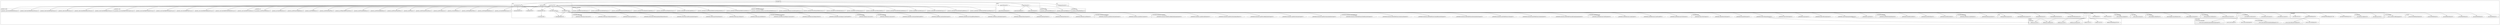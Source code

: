 digraph {
  subgraph cluster_ {
    label = "";
    labeljust = l;
    subgraph cluster_core {
      label = "core";
      labeljust = l;
      node[shape=ellipse];
      Template_core_Constructor [label="core.Constructor.ftl (34)"];
      node[shape=ellipse];
      Template_core_Attribute [label="core.Attribute.ftl (114)"];
      node[shape=ellipse];
      Template_core_Class [label="core.Class.ftl (33)"];
      node[shape=ellipse];
      Template_core_Interface [label="core.Interface.ftl (14)"];
      node[shape=ellipse];
      Template_core_EmptyBody [label="core.EmptyBody.ftl (35)"];
      node[shape=ellipse];
      Template_core_Annotations [label="core.Annotations.ftl (15)"];
      node[shape=ellipse];
      Template_core_Method [label="core.Method.ftl (1307)"];
      node[shape=ellipse];
      Template_core_Imports [label="core.Imports.ftl (47)"];
      node[shape=ellipse];
      Template_core_Value [label="core.Value.ftl (60)"];
      node[shape=ellipse];
      Template_core_Enum [label="core.Enum.ftl (1)"];
    }
    subgraph cluster__symboltable_serialization_symbolDeSer {
      label = "_symboltable.serialization.symbolDeSer";
      labeljust = l;
      node[shape=ellipse];
      Template__symboltable_serialization_symbolDeSer_Serialize [label="_symboltable.serialization.symbolDeSer.Serialize.ftl (1)"];
      node[shape=ellipse];
      Template__symboltable_serialization_symbolDeSer_DeserializeString [label="_symboltable.serialization.symbolDeSer.DeserializeString.ftl (1)"];
    }
    subgraph cluster__symboltable_serialization_scopeDeSer {
      label = "_symboltable.serialization.scopeDeSer";
      labeljust = l;
      node[shape=ellipse];
      Template__symboltable_serialization_scopeDeSer_DeserializeArtifactScope [label="_symboltable.serialization.scopeDeSer.DeserializeArtifactScope.ftl (1)"];
      node[shape=ellipse];
      Template__symboltable_serialization_scopeDeSer_DeserializeScope [label="_symboltable.serialization.scopeDeSer.DeserializeScope.ftl (1)"];
      node[shape=ellipse];
      Template__symboltable_serialization_scopeDeSer_AddAndLinkSubScopes [label="_symboltable.serialization.scopeDeSer.AddAndLinkSubScopes.ftl (1)"];
      node[shape=ellipse];
      Template__symboltable_serialization_scopeDeSer_DeserializeJsonObject [label="_symboltable.serialization.scopeDeSer.DeserializeJsonObject.ftl (1)"];
      node[shape=ellipse];
      Template__symboltable_serialization_scopeDeSer_AddSymbols [label="_symboltable.serialization.scopeDeSer.AddSymbols.ftl (1)"];
      node[shape=ellipse];
      Template__symboltable_serialization_scopeDeSer_AddAndLinkSpanningSymbol [label="_symboltable.serialization.scopeDeSer.AddAndLinkSpanningSymbol.ftl (1)"];
    }
    subgraph cluster__symboltable_serialization_symbolTablePrinter {
      label = "_symboltable.serialization.symbolTablePrinter";
      labeljust = l;
      node[shape=ellipse];
      Template__symboltable_serialization_symbolTablePrinter_VisitScope [label="_symboltable.serialization.symbolTablePrinter.VisitScope.ftl (1)"];
      node[shape=ellipse];
      Template__symboltable_serialization_symbolTablePrinter_HasSymbolsInSubScopes [label="_symboltable.serialization.symbolTablePrinter.HasSymbolsInSubScopes.ftl (1)"];
      node[shape=ellipse];
      Template__symboltable_serialization_symbolTablePrinter_SerializeRelevantSubScopes [label="_symboltable.serialization.symbolTablePrinter.SerializeRelevantSubScopes.ftl (1)"];
      node[shape=ellipse];
      Template__symboltable_serialization_symbolTablePrinter_SerializeLocalSymbols [label="_symboltable.serialization.symbolTablePrinter.SerializeLocalSymbols.ftl (1)"];
      node[shape=ellipse];
      Template__symboltable_serialization_symbolTablePrinter_FilterRelevantSubScopes [label="_symboltable.serialization.symbolTablePrinter.FilterRelevantSubScopes.ftl (1)"];
      node[shape=ellipse];
      Template__symboltable_serialization_symbolTablePrinter_AddScopeSpanningSymbol [label="_symboltable.serialization.symbolTablePrinter.AddScopeSpanningSymbol.ftl (1)"];
      node[shape=ellipse];
      Template__symboltable_serialization_symbolTablePrinter_SerializeSymbol [label="_symboltable.serialization.symbolTablePrinter.SerializeSymbol.ftl (1)"];
    }
    subgraph cluster__symboltable_symboltablecreator {
      label = "_symboltable.symboltablecreator";
      labeljust = l;
      node[shape=ellipse];
      Template__symboltable_symboltablecreator_CreateScope [label="_symboltable.symboltablecreator.CreateScope.ftl (1)"];
      node[shape=ellipse];
      Template__symboltable_symboltablecreator_VisitNoSymbol [label="_symboltable.symboltablecreator.VisitNoSymbol.ftl (5)"];
      node[shape=ellipse];
      Template__symboltable_symboltablecreator_PutOnStack [label="_symboltable.symboltablecreator.PutOnStack.ftl (1)"];
      node[shape=ellipse];
      Template__symboltable_symboltablecreator_CreateFromAST [label="_symboltable.symboltablecreator.CreateFromAST.ftl (1)"];
    }
    subgraph cluster__symboltable_artifactscope {
      label = "_symboltable.artifactscope";
      labeljust = l;
      node[shape=ellipse];
      Template__symboltable_artifactscope_CheckIfContinueAsSubScope [label="_symboltable.artifactscope.CheckIfContinueAsSubScope.ftl (1)"];
      node[shape=ellipse];
      Template__symboltable_artifactscope_GetRemainingNameForResolveDown [label="_symboltable.artifactscope.GetRemainingNameForResolveDown.ftl (1)"];
      node[shape=ellipse];
      Template__symboltable_artifactscope_Constructor [label="_symboltable.artifactscope.Constructor.ftl (1)"];
      node[shape=ellipse];
      Template__symboltable_artifactscope_Build [label="_symboltable.artifactscope.Build.ftl (1)"];
      node[shape=ellipse];
      Template__symboltable_artifactscope_GetTopLevelSymbol [label="_symboltable.artifactscope.GetTopLevelSymbol.ftl (1)"];
      node[shape=ellipse];
      Template__symboltable_artifactscope_GetFilePath [label="_symboltable.artifactscope.GetFilePath.ftl (1)"];
      node[shape=ellipse];
      Template__symboltable_artifactscope_GetName [label="_symboltable.artifactscope.GetName.ftl (1)"];
      node[shape=ellipse];
      Template__symboltable_artifactscope_IsPresentName [label="_symboltable.artifactscope.IsPresentName.ftl (1)"];
    }
    subgraph cluster__symboltable_scope {
      label = "_symboltable.scope";
      labeljust = l;
      node[shape=ellipse];
      Template__symboltable_scope_Build [label="_symboltable.scope.Build.ftl (1)"];
      node[shape=ellipse];
      Template__symboltable_scope_SetSpanningSymbolAbsent [label="_symboltable.scope.SetSpanningSymbolAbsent.ftl (1)"];
      node[shape=ellipse];
      Template__symboltable_scope_SetEnclosingScope [label="_symboltable.scope.SetEnclosingScope.ftl (1)"];
      node[shape=ellipse];
      Template__symboltable_scope_Accept [label="_symboltable.scope.Accept.ftl (1)"];
      node[shape=ellipse];
      Template__symboltable_scope_SetSubScopes [label="_symboltable.scope.SetSubScopes.ftl (1)"];
      node[shape=ellipse];
      Template__symboltable_scope_SetSpanningSymbol [label="_symboltable.scope.SetSpanningSymbol.ftl (1)"];
      node[shape=ellipse];
      Template__symboltable_scope_AddSubScope [label="_symboltable.scope.AddSubScope.ftl (1)"];
      node[shape=ellipse];
      Template__symboltable_scope_RemoveSubScope [label="_symboltable.scope.RemoveSubScope.ftl (1)"];
      node[shape=ellipse];
      Template__symboltable_scope_GetSubScopes [label="_symboltable.scope.GetSubScopes.ftl (1)"];
    }
    subgraph cluster__symboltable_symboltablecreatordelegator {
      label = "_symboltable.symboltablecreatordelegator";
      labeljust = l;
      node[shape=ellipse];
      Template__symboltable_symboltablecreatordelegator_Constructor [label="_symboltable.symboltablecreatordelegator.Constructor.ftl (1)"];
      node[shape=ellipse];
      Template__symboltable_symboltablecreatordelegator_Build [label="_symboltable.symboltablecreatordelegator.Build.ftl (1)"];
      node[shape=ellipse];
      Template__symboltable_symboltablecreatordelegator_CreateFromAST [label="_symboltable.symboltablecreatordelegator.CreateFromAST.ftl (1)"];
    }
    subgraph cluster__symboltable_language {
      label = "_symboltable.language";
      labeljust = l;
      node[shape=ellipse];
      Template__symboltable_language_Constructor [label="_symboltable.language.Constructor.ftl (1)"];
    }
    subgraph cluster__symboltable_symTabMill {
      label = "_symboltable.symTabMill";
      labeljust = l;
      node[shape=ellipse];
      Template__symboltable_symTabMill_GetMill [label="_symboltable.symTabMill.GetMill.ftl (1)"];
      node[shape=ellipse];
      Template__symboltable_symTabMill_BuilderMethod [label="_symboltable.symTabMill.BuilderMethod.ftl (6)"];
      node[shape=ellipse];
      Template__symboltable_symTabMill_InitMe [label="_symboltable.symTabMill.InitMe.ftl (1)"];
      node[shape=ellipse];
      Template__symboltable_symTabMill_Reset [label="_symboltable.symTabMill.Reset.ftl (1)"];
    }
    subgraph cluster__symboltable_globalscope {
      label = "_symboltable.globalscope";
      labeljust = l;
      node[shape=ellipse];
      Template__symboltable_globalscope_Build [label="_symboltable.globalscope.Build.ftl (1)"];
      node[shape=ellipse];
      Template__symboltable_globalscope_CacheMethod [label="_symboltable.globalscope.CacheMethod.ftl (1)"];
    }
    subgraph cluster__symboltable_modelloader {
      label = "_symboltable.modelloader";
      labeljust = l;
      node[shape=ellipse];
      Template__symboltable_modelloader_CreateSymbolTableFromAST [label="_symboltable.modelloader.CreateSymbolTableFromAST.ftl (1)"];
      node[shape=ellipse];
      Template__symboltable_modelloader_Constructor [label="_symboltable.modelloader.Constructor.ftl (1)"];
      node[shape=ellipse];
      Template__symboltable_modelloader_LoadModels [label="_symboltable.modelloader.LoadModels.ftl (1)"];
      node[shape=ellipse];
      Template__symboltable_modelloader_Resolve [label="_symboltable.modelloader.Resolve.ftl (1)"];
      node[shape=ellipse];
      Template__symboltable_modelloader_Build [label="_symboltable.modelloader.Build.ftl (1)"];
      node[shape=ellipse];
      Template__symboltable_modelloader_ResolveSymbol [label="_symboltable.modelloader.ResolveSymbol.ftl (1)"];
      node[shape=ellipse];
      Template__symboltable_modelloader_LoadModelsIntoScope [label="_symboltable.modelloader.LoadModelsIntoScope.ftl (1)"];
      node[shape=ellipse];
      Template__symboltable_modelloader_ShowWarningIfParsedModels [label="_symboltable.modelloader.ShowWarningIfParsedModels.ftl (1)"];
      node[shape=ellipse];
      Template__symboltable_modelloader_LoadSymbolsIntoScope [label="_symboltable.modelloader.LoadSymbolsIntoScope.ftl (1)"];
    }
    subgraph cluster_parser {
      label = "parser";
      labeljust = l;
      node[shape=ellipse];
      Template_parser_MCParserMethods [label="parser.MCParserMethods.ftl (5)"];
      node[shape=ellipse];
      Template_parser_Parser [label="parser.Parser.ftl (1)"];
      node[shape=ellipse];
      Template_parser_MCParser [label="parser.MCParser.ftl (1)"];
      node[shape=ellipse];
      Template_parser_ParserHeader [label="parser.ParserHeader.ftl (1)"];
      node[shape=ellipse];
      Template_parser_LexerMember [label="parser.LexerMember.ftl (1)"];
    }
    subgraph cluster_guitartab__symboltable {
      label = "guitartab._symboltable";
      labeljust = l;
      subgraph cluster_guitartab__symboltable_serialization {
        label = "guitartab._symboltable.serialization";
        labeljust = l;
        node[shape=note];
        File_guitartab__symboltable_serialization_GuitarTabScopeDeSer [label="guitartab._symboltable.serialization.GuitarTabScopeDeSer.java (1)"];
        node[shape=note];
        File_guitartab__symboltable_serialization_GuitarTabSymbolTablePrinter [label="guitartab._symboltable.serialization.GuitarTabSymbolTablePrinter.java (1)"];
      }
      node[shape=note];
      File_guitartab__symboltable_GuitarTabArtifactScope [label="guitartab._symboltable.GuitarTabArtifactScope.java (1)"];
      node[shape=note];
      File_guitartab__symboltable_GuitarTabArtifactScopeBuilder [label="guitartab._symboltable.GuitarTabArtifactScopeBuilder.java (1)"];
      node[shape=note];
      File_guitartab__symboltable_GuitarTabSymbolTableCreatorBuilder [label="guitartab._symboltable.GuitarTabSymbolTableCreatorBuilder.java (1)"];
      node[shape=note];
      File_guitartab__symboltable_GuitarTabSymbolTableCreatorDelegatorBuilder [label="guitartab._symboltable.GuitarTabSymbolTableCreatorDelegatorBuilder.java (1)"];
      node[shape=note];
      File_guitartab__symboltable_GuitarTabScopeBuilder [label="guitartab._symboltable.GuitarTabScopeBuilder.java (1)"];
      node[shape=note];
      File_guitartab__symboltable_GuitarTabGlobalScopeBuilder [label="guitartab._symboltable.GuitarTabGlobalScopeBuilder.java (1)"];
      node[shape=note];
      File_guitartab__symboltable_GuitarTabGlobalScope [label="guitartab._symboltable.GuitarTabGlobalScope.java (1)"];
      node[shape=note];
      File_guitartab__symboltable_GuitarTabScope [label="guitartab._symboltable.GuitarTabScope.java (1)"];
      node[shape=note];
      File_guitartab__symboltable_GuitarTabModelLoaderBuilder [label="guitartab._symboltable.GuitarTabModelLoaderBuilder.java (1)"];
      node[shape=note];
      File_guitartab__symboltable_IGuitarTabScope [label="guitartab._symboltable.IGuitarTabScope.java (1)"];
      node[shape=note];
      File_guitartab__symboltable_ICommonGuitarTabSymbol [label="guitartab._symboltable.ICommonGuitarTabSymbol.java (1)"];
      node[shape=note];
      File_guitartab__symboltable_GuitarTabSymTabMill [label="guitartab._symboltable.GuitarTabSymTabMill.java (1)"];
      node[shape=note];
      File_guitartab__symboltable_GuitarTabLanguage [label="guitartab._symboltable.GuitarTabLanguage.java (1)"];
      node[shape=note];
      File_guitartab__symboltable_GuitarTabModelLoader [label="guitartab._symboltable.GuitarTabModelLoader.java (1)"];
      node[shape=note];
      File_guitartab__symboltable_GuitarTabSymbolTableCreator [label="guitartab._symboltable.GuitarTabSymbolTableCreator.java (1)"];
      node[shape=note];
      File_guitartab__symboltable_IGuitarTabGlobalScope [label="guitartab._symboltable.IGuitarTabGlobalScope.java (1)"];
      node[shape=note];
      File_guitartab__symboltable_GuitarTabSymbolTableCreatorDelegator [label="guitartab._symboltable.GuitarTabSymbolTableCreatorDelegator.java (1)"];
    }
    subgraph cluster_guitartab__parser {
      label = "guitartab._parser";
      labeljust = l;
      node[shape=note];
      File_guitartab__parser_GuitarTabAntlr [label="guitartab._parser.GuitarTabAntlr.g4 (1)"];
      node[shape=note];
      File_guitartab__parser_GuitarTabParser [label="guitartab._parser.GuitarTabParser.java (1)"];
    }
    subgraph cluster_guitartab__od {
      label = "guitartab._od";
      labeljust = l;
      node[shape=note];
      File_guitartab__od_GuitarTab2OD [label="guitartab._od.GuitarTab2OD.java (1)"];
    }
    subgraph cluster_guitartab__visitor {
      label = "guitartab._visitor";
      labeljust = l;
      node[shape=note];
      File_guitartab__visitor_GuitarTabDelegatorVisitor [label="guitartab._visitor.GuitarTabDelegatorVisitor.java (1)"];
      node[shape=note];
      File_guitartab__visitor_GuitarTabSymbolVisitor [label="guitartab._visitor.GuitarTabSymbolVisitor.java (1)"];
      node[shape=note];
      File_guitartab__visitor_GuitarTabVisitor [label="guitartab._visitor.GuitarTabVisitor.java (1)"];
      node[shape=note];
      File_guitartab__visitor_GuitarTabScopeVisitor [label="guitartab._visitor.GuitarTabScopeVisitor.java (1)"];
      node[shape=note];
      File_guitartab__visitor_GuitarTabParentAwareVisitor [label="guitartab._visitor.GuitarTabParentAwareVisitor.java (1)"];
      node[shape=note];
      File_guitartab__visitor_GuitarTabInheritanceVisitor [label="guitartab._visitor.GuitarTabInheritanceVisitor.java (1)"];
    }
    subgraph cluster_guitartab__cocos {
      label = "guitartab._cocos";
      labeljust = l;
      node[shape=note];
      File_guitartab__cocos_GuitarTabASTGuitarTabNodeCoCo [label="guitartab._cocos.GuitarTabASTGuitarTabNodeCoCo.java (1)"];
      node[shape=note];
      File_guitartab__cocos_GuitarTabASTLengthLineCoCo [label="guitartab._cocos.GuitarTabASTLengthLineCoCo.java (1)"];
      node[shape=note];
      File_guitartab__cocos_GuitarTabASTTabCoCo [label="guitartab._cocos.GuitarTabASTTabCoCo.java (1)"];
      node[shape=note];
      File_guitartab__cocos_GuitarTabASTSixStringsCoCo [label="guitartab._cocos.GuitarTabASTSixStringsCoCo.java (1)"];
      node[shape=note];
      File_guitartab__cocos_GuitarTabASTCommentCoCo [label="guitartab._cocos.GuitarTabASTCommentCoCo.java (1)"];
      node[shape=note];
      File_guitartab__cocos_GuitarTabASTGuitarStringCoCo [label="guitartab._cocos.GuitarTabASTGuitarStringCoCo.java (1)"];
      node[shape=note];
      File_guitartab__cocos_GuitarTabCoCoChecker [label="guitartab._cocos.GuitarTabCoCoChecker.java (1)"];
    }
    subgraph cluster_guitartab__ast {
      label = "guitartab._ast";
      labeljust = l;
      node[shape=note];
      File_guitartab__ast_ASTTabBuilder [label="guitartab._ast.ASTTabBuilder.java (1)"];
      node[shape=note];
      File_guitartab__ast_ASTGuitarStringBuilder [label="guitartab._ast.ASTGuitarStringBuilder.java (1)"];
      node[shape=note];
      File_guitartab__ast_GuitarTabNodeFactory [label="guitartab._ast.GuitarTabNodeFactory.java (1)"];
      node[shape=note];
      File_guitartab__ast_ASTLengthLineBuilder [label="guitartab._ast.ASTLengthLineBuilder.java (1)"];
      node[shape=note];
      File_guitartab__ast_GuitarTabLiterals [label="guitartab._ast.GuitarTabLiterals.java (1)"];
      node[shape=note];
      File_guitartab__ast_ASTLengthLineTOP [label="guitartab._ast.ASTLengthLineTOP.java (1)"];
      node[shape=note];
      File_guitartab__ast_GuitarTabMill [label="guitartab._ast.GuitarTabMill.java (1)"];
      node[shape=note];
      File_guitartab__ast_ASTComment [label="guitartab._ast.ASTComment.java (1)"];
      node[shape=note];
      File_guitartab__ast_ASTConstantsGuitarTab [label="guitartab._ast.ASTConstantsGuitarTab.java (1)"];
      node[shape=note];
      File_guitartab__ast_ASTTab [label="guitartab._ast.ASTTab.java (1)"];
      node[shape=note];
      File_guitartab__ast_ASTGuitarStringTOP [label="guitartab._ast.ASTGuitarStringTOP.java (1)"];
      node[shape=note];
      File_guitartab__ast_ASTSixStringsBuilder [label="guitartab._ast.ASTSixStringsBuilder.java (1)"];
      node[shape=note];
      File_guitartab__ast_ASTCommentBuilder [label="guitartab._ast.ASTCommentBuilder.java (1)"];
      node[shape=note];
      File_guitartab__ast_MCBasicsMillForGuitarTab [label="guitartab._ast.MCBasicsMillForGuitarTab.java (1)"];
      node[shape=note];
      File_guitartab__ast_ASTGuitarTabNode [label="guitartab._ast.ASTGuitarTabNode.java (1)"];
      node[shape=note];
      File_guitartab__ast_ASTSixStringsTOP [label="guitartab._ast.ASTSixStringsTOP.java (1)"];
    }
    subgraph cluster_data {
      label = "data";
      labeljust = l;
      node[shape=ellipse];
      Template_data_DeepEqualsWithComments [label="data.DeepEqualsWithComments.ftl (5)"];
      node[shape=ellipse];
      Template_data_EqualsWithComments [label="data.EqualsWithComments.ftl (5)"];
      node[shape=ellipse];
      Template_data_DeepCloneWithParameters [label="data.DeepCloneWithParameters.ftl (5)"];
      node[shape=ellipse];
      Template_data_DeepEqualsWithOrder [label="data.DeepEqualsWithOrder.ftl (5)"];
      node[shape=ellipse];
      Template_data_EqualAttributes [label="data.EqualAttributes.ftl (5)"];
    }
    subgraph cluster_od {
      label = "od";
      labeljust = l;
      node[shape=ellipse];
      Template_od_DiagramVisitor [label="od.DiagramVisitor.ftl (1)"];
    }
    subgraph cluster_methods {
      label = "methods";
      labeljust = l;
      subgraph cluster_methods_opt {
        label = "methods.opt";
        labeljust = l;
        node[shape=ellipse];
        Template_methods_opt_IsPresent [label="methods.opt.IsPresent.ftl (9)"];
        node[shape=ellipse];
        Template_methods_opt_Set [label="methods.opt.Set.ftl (4)"];
        node[shape=ellipse];
        Template_methods_opt_Get [label="methods.opt.Get.ftl (9)"];
        node[shape=ellipse];
        Template_methods_opt_SetAbsent [label="methods.opt.SetAbsent.ftl (4)"];
      }
      node[shape=ellipse];
      Template_methods_Set [label="methods.Set.ftl (21)"];
      node[shape=ellipse];
      Template_methods_Get [label="methods.Get.ftl (52)"];
      node[shape=ellipse];
      Template_methods_MethodDelegate [label="methods.MethodDelegate.ftl (518)"];
    }
    subgraph cluster__visitor {
      label = "_visitor";
      labeljust = l;
      subgraph cluster__visitor_parentaware {
        label = "_visitor.parentaware";
        labeljust = l;
        node[shape=ellipse];
        Template__visitor_parentaware_Travers [label="_visitor.parentaware.Travers.ftl (5)"];
        node[shape=ellipse];
        Template__visitor_parentaware_GetParent [label="_visitor.parentaware.GetParent.ftl (1)"];
      }
      subgraph cluster__visitor_delegator {
        label = "_visitor.delegator";
        labeljust = l;
        node[shape=ellipse];
        Template__visitor_delegator_SetVisitor [label="_visitor.delegator.SetVisitor.ftl (2)"];
        node[shape=ellipse];
        Template__visitor_delegator_VisitorMethods [label="_visitor.delegator.VisitorMethods.ftl (28)"];
        node[shape=ellipse];
        Template__visitor_delegator_SetRealThis [label="_visitor.delegator.SetRealThis.ftl (1)"];
      }
      subgraph cluster__visitor_scope {
        label = "_visitor.scope";
        labeljust = l;
        node[shape=ellipse];
        Template__visitor_scope_Traverse [label="_visitor.scope.Traverse.ftl (2)"];
      }
      subgraph cluster__visitor_inheritance {
        label = "_visitor.inheritance";
        labeljust = l;
        node[shape=ellipse];
        Template__visitor_inheritance_Handle [label="_visitor.inheritance.Handle.ftl (6)"];
      }
      node[shape=ellipse];
      Template__visitor_Traverse [label="_visitor.Traverse.ftl (5)"];
      node[shape=ellipse];
      Template__visitor_Handle [label="_visitor.Handle.ftl (8)"];
    }
    subgraph cluster__ast_ast_class {
      label = "_ast.ast_class";
      labeljust = l;
      subgraph cluster__ast_ast_class_builder {
        label = "_ast.ast_class.builder";
        labeljust = l;
        node[shape=ellipse];
        Template__ast_ast_class_builder_ASTCNodeInit [label="_ast.ast_class.builder.ASTCNodeInit.ftl (5)"];
        node[shape=ellipse];
        Template__ast_ast_class_builder_ASTCNodeMethodDelegate [label="_ast.ast_class.builder.ASTCNodeMethodDelegate.ftl (170)"];
      }
      subgraph cluster__ast_ast_class_symboltable {
        label = "_ast.ast_class.symboltable";
        labeljust = l;
        node[shape=ellipse];
        Template__ast_ast_class_symboltable_InheritedSetEnclosingScope [label="_ast.ast_class.symboltable.InheritedSetEnclosingScope.ftl (5)"];
      }
      node[shape=ellipse];
      Template__ast_ast_class_Accept [label="_ast.ast_class.Accept.ftl (5)"];
      node[shape=ellipse];
      Template__ast_ast_class_AcceptSuper [label="_ast.ast_class.AcceptSuper.ftl (5)"];
      node[shape=ellipse];
      Template__ast_ast_class_GetChildren [label="_ast.ast_class.GetChildren.ftl (5)"];
    }
    subgraph cluster__ast_nodefactory {
      label = "_ast.nodefactory";
      labeljust = l;
      node[shape=ellipse];
      Template__ast_nodefactory_Create [label="_ast.nodefactory.Create.ftl (5)"];
      node[shape=ellipse];
      Template__ast_nodefactory_DoCreate [label="_ast.nodefactory.DoCreate.ftl (5)"];
      node[shape=ellipse];
      Template__ast_nodefactory_GetFactory [label="_ast.nodefactory.GetFactory.ftl (1)"];
    }
    subgraph cluster__ast_builder {
      label = "_ast.builder";
      labeljust = l;
      subgraph cluster__ast_builder_opt {
        label = "_ast.builder.opt";
        labeljust = l;
        node[shape=ellipse];
        Template__ast_builder_opt_Set [label="_ast.builder.opt.Set.ftl (5)"];
        node[shape=ellipse];
        Template__ast_builder_opt_SetAbsent [label="_ast.builder.opt.SetAbsent.ftl (5)"];
      }
      node[shape=ellipse];
      Template__ast_builder_BuildMethod [label="_ast.builder.BuildMethod.ftl (5)"];
      node[shape=ellipse];
      Template__ast_builder_Set [label="_ast.builder.Set.ftl (22)"];
      node[shape=ellipse];
      Template__ast_builder_IsValidMethod [label="_ast.builder.IsValidMethod.ftl (10)"];
      node[shape=ellipse];
      Template__ast_builder_MethodDelegate [label="_ast.builder.MethodDelegate.ftl (154)"];
    }
    subgraph cluster__ast_ast_constants {
      label = "_ast.ast_constants";
      labeljust = l;
      node[shape=ellipse];
      Template__ast_ast_constants_GetAllLanguages [label="_ast.ast_constants.GetAllLanguages.ftl (1)"];
    }
    subgraph cluster__ast_mill {
      label = "_ast.mill";
      labeljust = l;
      node[shape=ellipse];
      Template__ast_mill_InitMethod [label="_ast.mill.InitMethod.ftl (1)"];
      node[shape=ellipse];
      Template__ast_mill_InitMeMethod [label="_ast.mill.InitMeMethod.ftl (1)"];
      node[shape=ellipse];
      Template__ast_mill_ResetMethod [label="_ast.mill.ResetMethod.ftl (1)"];
      node[shape=ellipse];
      Template__ast_mill_BuilderMethod [label="_ast.mill.BuilderMethod.ftl (5)"];
      node[shape=ellipse];
      Template__ast_mill_GetMillMethod [label="_ast.mill.GetMillMethod.ftl (1)"];
      node[shape=ellipse];
      Template__ast_mill_ProtectedBuilderMethod [label="_ast.mill.ProtectedBuilderMethod.ftl (5)"];
    }
    node[shape=box3d];
    Model_GuitarTab [label="GuitarTab (1)"];
  }
  Model_GuitarTab -> Template_parser_Parser;
  Model_GuitarTab -> Template_core_Class;
  Model_GuitarTab -> Template_parser_MCParser;
  Model_GuitarTab -> Template_od_DiagramVisitor;
  Model_GuitarTab -> Template_core_Interface;
  Model_GuitarTab -> Template_core_Enum;
  Template_core_Constructor -> Template__symboltable_symboltablecreatordelegator_Constructor;
  Template_core_Constructor -> Template_core_EmptyBody;
  Template_core_Constructor -> Template__symboltable_artifactscope_Constructor;
  Template_core_Constructor -> Template__symboltable_language_Constructor;
  Template_core_Constructor -> Template__symboltable_modelloader_Constructor;
  Template_core_Attribute -> Template_core_Value;
  Template_core_Class -> File_guitartab__cocos_GuitarTabCoCoChecker;
  Template_core_Class -> File_guitartab__symboltable_GuitarTabModelLoaderBuilder;
  Template_core_Class -> File_guitartab__ast_ASTComment;
  Template_core_Class -> File_guitartab__symboltable_serialization_GuitarTabScopeDeSer;
  Template_core_Class -> File_guitartab__visitor_GuitarTabParentAwareVisitor;
  Template_core_Class -> File_guitartab__symboltable_GuitarTabGlobalScope;
  Template_core_Class -> File_guitartab__symboltable_serialization_GuitarTabSymbolTablePrinter;
  Template_core_Class -> File_guitartab__ast_ASTSixStringsTOP;
  Template_core_Class -> File_guitartab__ast_ASTGuitarStringBuilder;
  Template_core_Class -> File_guitartab__ast_ASTConstantsGuitarTab;
  Template_core_Class -> File_guitartab__symboltable_GuitarTabScopeBuilder;
  Template_core_Class -> File_guitartab__symboltable_GuitarTabModelLoader;
  Template_core_Class -> File_guitartab__symboltable_GuitarTabSymbolTableCreatorDelegator;
  Template_core_Class -> File_guitartab__symboltable_GuitarTabSymbolTableCreatorBuilder;
  Template_core_Class -> Template_core_Method;
  Template_core_Class -> File_guitartab__symboltable_GuitarTabLanguage;
  Template_core_Class -> File_guitartab__symboltable_GuitarTabSymbolTableCreator;
  Template_core_Class -> Template_core_Constructor;
  Template_core_Class -> File_guitartab__ast_ASTLengthLineBuilder;
  Template_core_Class -> File_guitartab__ast_MCBasicsMillForGuitarTab;
  Template_core_Class -> File_guitartab__symboltable_GuitarTabSymTabMill;
  Template_core_Class -> File_guitartab__symboltable_GuitarTabArtifactScopeBuilder;
  Template_core_Class -> File_guitartab__ast_ASTSixStringsBuilder;
  Template_core_Class -> File_guitartab__ast_GuitarTabNodeFactory;
  Template_core_Class -> Template_core_Annotations;
  Template_core_Class -> Template_core_Imports;
  Template_core_Class -> File_guitartab__ast_GuitarTabMill;
  Template_core_Class -> File_guitartab__ast_ASTTab;
  Template_core_Class -> File_guitartab__ast_ASTLengthLineTOP;
  Template_core_Class -> File_guitartab__symboltable_GuitarTabGlobalScopeBuilder;
  Template_core_Class -> File_guitartab__symboltable_GuitarTabSymbolTableCreatorDelegatorBuilder;
  Template_core_Class -> File_guitartab__symboltable_GuitarTabArtifactScope;
  Template_core_Class -> File_guitartab__ast_ASTTabBuilder;
  Template_core_Class -> File_guitartab__ast_ASTGuitarStringTOP;
  Template_core_Class -> Template_core_Attribute;
  Template_core_Class -> File_guitartab__symboltable_GuitarTabScope;
  Template_core_Class -> File_guitartab__visitor_GuitarTabDelegatorVisitor;
  Template_core_Class -> File_guitartab__ast_ASTCommentBuilder;
  Template_core_Interface -> File_guitartab__cocos_GuitarTabASTLengthLineCoCo;
  Template_core_Interface -> File_guitartab__cocos_GuitarTabASTCommentCoCo;
  Template_core_Interface -> File_guitartab__ast_ASTGuitarTabNode;
  Template_core_Interface -> Template_core_Annotations;
  Template_core_Interface -> File_guitartab__cocos_GuitarTabASTTabCoCo;
  Template_core_Interface -> File_guitartab__symboltable_IGuitarTabScope;
  Template_core_Interface -> File_guitartab__visitor_GuitarTabScopeVisitor;
  Template_core_Interface -> File_guitartab__visitor_GuitarTabVisitor;
  Template_core_Interface -> File_guitartab__symboltable_IGuitarTabGlobalScope;
  Template_core_Interface -> Template_core_Imports;
  Template_core_Interface -> File_guitartab__cocos_GuitarTabASTSixStringsCoCo;
  Template_core_Interface -> File_guitartab__cocos_GuitarTabASTGuitarTabNodeCoCo;
  Template_core_Interface -> File_guitartab__visitor_GuitarTabSymbolVisitor;
  Template_core_Interface -> File_guitartab__visitor_GuitarTabInheritanceVisitor;
  Template_core_Interface -> Template_core_Method;
  Template_core_Interface -> File_guitartab__cocos_GuitarTabASTGuitarStringCoCo;
  Template_core_Interface -> File_guitartab__symboltable_ICommonGuitarTabSymbol;
  Template_core_Method -> Template__visitor_scope_Traverse;
  Template_core_Method -> Template__ast_mill_InitMethod;
  Template_core_Method -> Template__ast_ast_class_AcceptSuper;
  Template_core_Method -> Template__symboltable_scope_AddSubScope;
  Template_core_Method -> Template__ast_builder_BuildMethod;
  Template_core_Method -> Template__symboltable_scope_SetSpanningSymbolAbsent;
  Template_core_Method -> Template__symboltable_serialization_symbolDeSer_DeserializeString;
  Template_core_Method -> Template_core_EmptyBody;
  Template_core_Method -> Template_methods_Set;
  Template_core_Method -> Template__symboltable_symboltablecreatordelegator_CreateFromAST;
  Template_core_Method -> Template__ast_nodefactory_DoCreate;
  Template_core_Method -> Template__symboltable_symTabMill_InitMe;
  Template_core_Method -> Template__symboltable_scope_SetSubScopes;
  Template_core_Method -> Template__symboltable_artifactscope_GetFilePath;
  Template_core_Method -> Template__visitor_delegator_SetRealThis;
  Template_core_Method -> Template__symboltable_globalscope_Build;
  Template_core_Method -> Template__symboltable_scope_Accept;
  Template_core_Method -> Template__symboltable_artifactscope_Build;
  Template_core_Method -> Template__visitor_parentaware_Travers;
  Template_core_Method -> Template__ast_ast_constants_GetAllLanguages;
  Template_core_Method -> Template__symboltable_artifactscope_GetName;
  Template_core_Method -> Template__symboltable_modelloader_CreateSymbolTableFromAST;
  Template_core_Method -> Template__visitor_delegator_VisitorMethods;
  Template_core_Method -> Template__symboltable_modelloader_ResolveSymbol;
  Template_core_Method -> Template__symboltable_scope_GetSubScopes;
  Template_core_Method -> Template_data_EqualAttributes;
  Template_core_Method -> Template_methods_MethodDelegate;
  Template_core_Method -> Template__symboltable_modelloader_LoadModels;
  Template_core_Method -> Template__ast_builder_Set;
  Template_core_Method -> Template__symboltable_artifactscope_GetRemainingNameForResolveDown;
  Template_core_Method -> Template__ast_ast_class_GetChildren;
  Template_core_Method -> Template__ast_mill_InitMeMethod;
  Template_core_Method -> Template_methods_opt_Set;
  Template_core_Method -> Template__symboltable_symTabMill_GetMill;
  Template_core_Method -> Template__ast_nodefactory_GetFactory;
  Template_core_Method -> Template__symboltable_symboltablecreator_VisitNoSymbol;
  Template_core_Method -> Template__symboltable_serialization_symbolTablePrinter_SerializeRelevantSubScopes;
  Template_core_Method -> Template__symboltable_serialization_scopeDeSer_AddAndLinkSpanningSymbol;
  Template_core_Method -> Template__symboltable_serialization_symbolDeSer_Serialize;
  Template_core_Method -> Template__visitor_parentaware_GetParent;
  Template_core_Method -> Template__ast_builder_opt_SetAbsent;
  Template_core_Method -> Template__visitor_Handle;
  Template_core_Method -> Template__symboltable_artifactscope_IsPresentName;
  Template_core_Method -> Template__ast_builder_MethodDelegate;
  Template_core_Method -> Template__symboltable_scope_Build;
  Template_core_Method -> Template__ast_mill_ProtectedBuilderMethod;
  Template_core_Method -> Template__symboltable_symboltablecreatordelegator_Build;
  Template_core_Method -> Template__symboltable_modelloader_Build;
  Template_core_Method -> Template__symboltable_serialization_scopeDeSer_DeserializeArtifactScope;
  Template_core_Method -> Template_data_DeepEqualsWithComments;
  Template_core_Method -> Template__symboltable_serialization_scopeDeSer_AddSymbols;
  Template_core_Method -> Template__ast_builder_IsValidMethod;
  Template_core_Method -> Template__ast_mill_ResetMethod;
  Template_core_Method -> Template__symboltable_scope_SetSpanningSymbol;
  Template_core_Method -> Template__symboltable_symboltablecreator_CreateScope;
  Template_core_Method -> Template__symboltable_serialization_symbolTablePrinter_VisitScope;
  Template_core_Method -> Template__ast_nodefactory_Create;
  Template_core_Method -> Template__visitor_delegator_SetVisitor;
  Template_core_Method -> Template__symboltable_serialization_symbolTablePrinter_SerializeSymbol;
  Template_core_Method -> Template__symboltable_serialization_scopeDeSer_DeserializeScope;
  Template_core_Method -> Template__visitor_inheritance_Handle;
  Template_core_Method -> Template__symboltable_artifactscope_CheckIfContinueAsSubScope;
  Template_core_Method -> Template_methods_opt_IsPresent;
  Template_core_Method -> Template__symboltable_symboltablecreator_CreateFromAST;
  Template_core_Method -> Template__symboltable_globalscope_CacheMethod;
  Template_core_Method -> Template_methods_Get;
  Template_core_Method -> Template__symboltable_modelloader_LoadSymbolsIntoScope;
  Template_core_Method -> Template__symboltable_scope_RemoveSubScope;
  Template_core_Method -> Template__ast_builder_opt_Set;
  Template_core_Method -> Template__visitor_Traverse;
  Template_core_Method -> Template_data_EqualsWithComments;
  Template_core_Method -> Template__symboltable_serialization_symbolTablePrinter_HasSymbolsInSubScopes;
  Template_core_Method -> Template__symboltable_serialization_symbolTablePrinter_FilterRelevantSubScopes;
  Template_core_Method -> Template__symboltable_artifactscope_GetTopLevelSymbol;
  Template_core_Method -> Template_data_DeepCloneWithParameters;
  Template_core_Method -> Template__symboltable_scope_SetEnclosingScope;
  Template_core_Method -> Template__symboltable_symTabMill_BuilderMethod;
  Template_core_Method -> Template__symboltable_symboltablecreator_PutOnStack;
  Template_core_Method -> Template__symboltable_serialization_scopeDeSer_DeserializeJsonObject;
  Template_core_Method -> Template__symboltable_modelloader_LoadModelsIntoScope;
  Template_core_Method -> Template_methods_opt_SetAbsent;
  Template_core_Method -> Template__ast_mill_BuilderMethod;
  Template_core_Method -> Template__ast_ast_class_Accept;
  Template_core_Method -> Template__ast_mill_GetMillMethod;
  Template_core_Method -> Template__symboltable_serialization_scopeDeSer_AddAndLinkSubScopes;
  Template_core_Method -> Template__symboltable_symTabMill_Reset;
  Template_core_Method -> Template__symboltable_modelloader_ShowWarningIfParsedModels;
  Template_core_Method -> Template__ast_ast_class_symboltable_InheritedSetEnclosingScope;
  Template_core_Method -> Template__symboltable_serialization_symbolTablePrinter_SerializeLocalSymbols;
  Template_core_Method -> Template_data_DeepEqualsWithOrder;
  Template_core_Method -> Template_methods_opt_Get;
  Template_core_Method -> Template__symboltable_serialization_symbolTablePrinter_AddScopeSpanningSymbol;
  Template_core_Method -> Template__ast_ast_class_builder_ASTCNodeMethodDelegate;
  Template_core_Method -> Template__symboltable_modelloader_Resolve;
  Template_core_Enum -> Template_core_Method;
  Template_core_Enum -> Template_core_Constructor;
  Template_core_Enum -> Template_core_Attribute;
  Template_core_Enum -> File_guitartab__ast_GuitarTabLiterals;
  Template__symboltable_scope_SetSpanningSymbolAbsent -> Template_methods_opt_SetAbsent;
  Template__symboltable_scope_SetSpanningSymbol -> Template_methods_opt_Set;
  Template_parser_Parser -> Template_parser_LexerMember;
  Template_parser_Parser -> Template_parser_ParserHeader;
  Template_parser_Parser -> File_guitartab__parser_GuitarTabAntlr;
  Template_parser_MCParser -> Template_parser_MCParserMethods;
  Template_parser_MCParser -> File_guitartab__parser_GuitarTabParser;
  Template_od_DiagramVisitor -> File_guitartab__od_GuitarTab2OD;
  Template__ast_builder_BuildMethod -> Template__ast_ast_class_builder_ASTCNodeInit;
}
